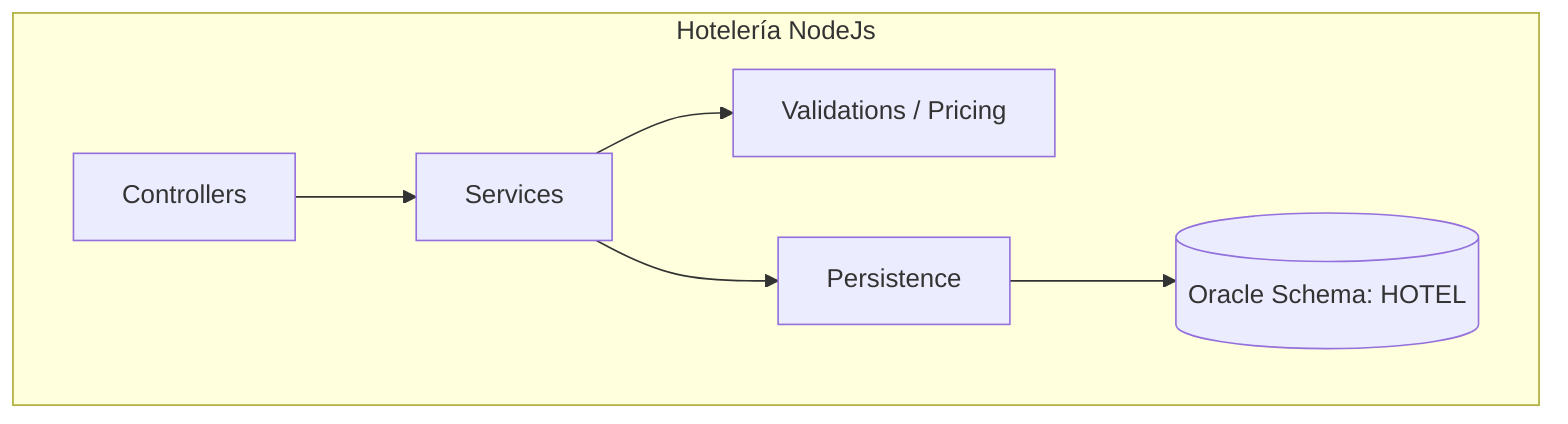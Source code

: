 graph TB
  subgraph Hotelería NodeJs
    CH[Controllers] --> SH[Services]
    SH --> V[Validations / Pricing]
    SH --> PH[Persistence]
    PH --> DBH[(Oracle Schema: HOTEL)]
  end